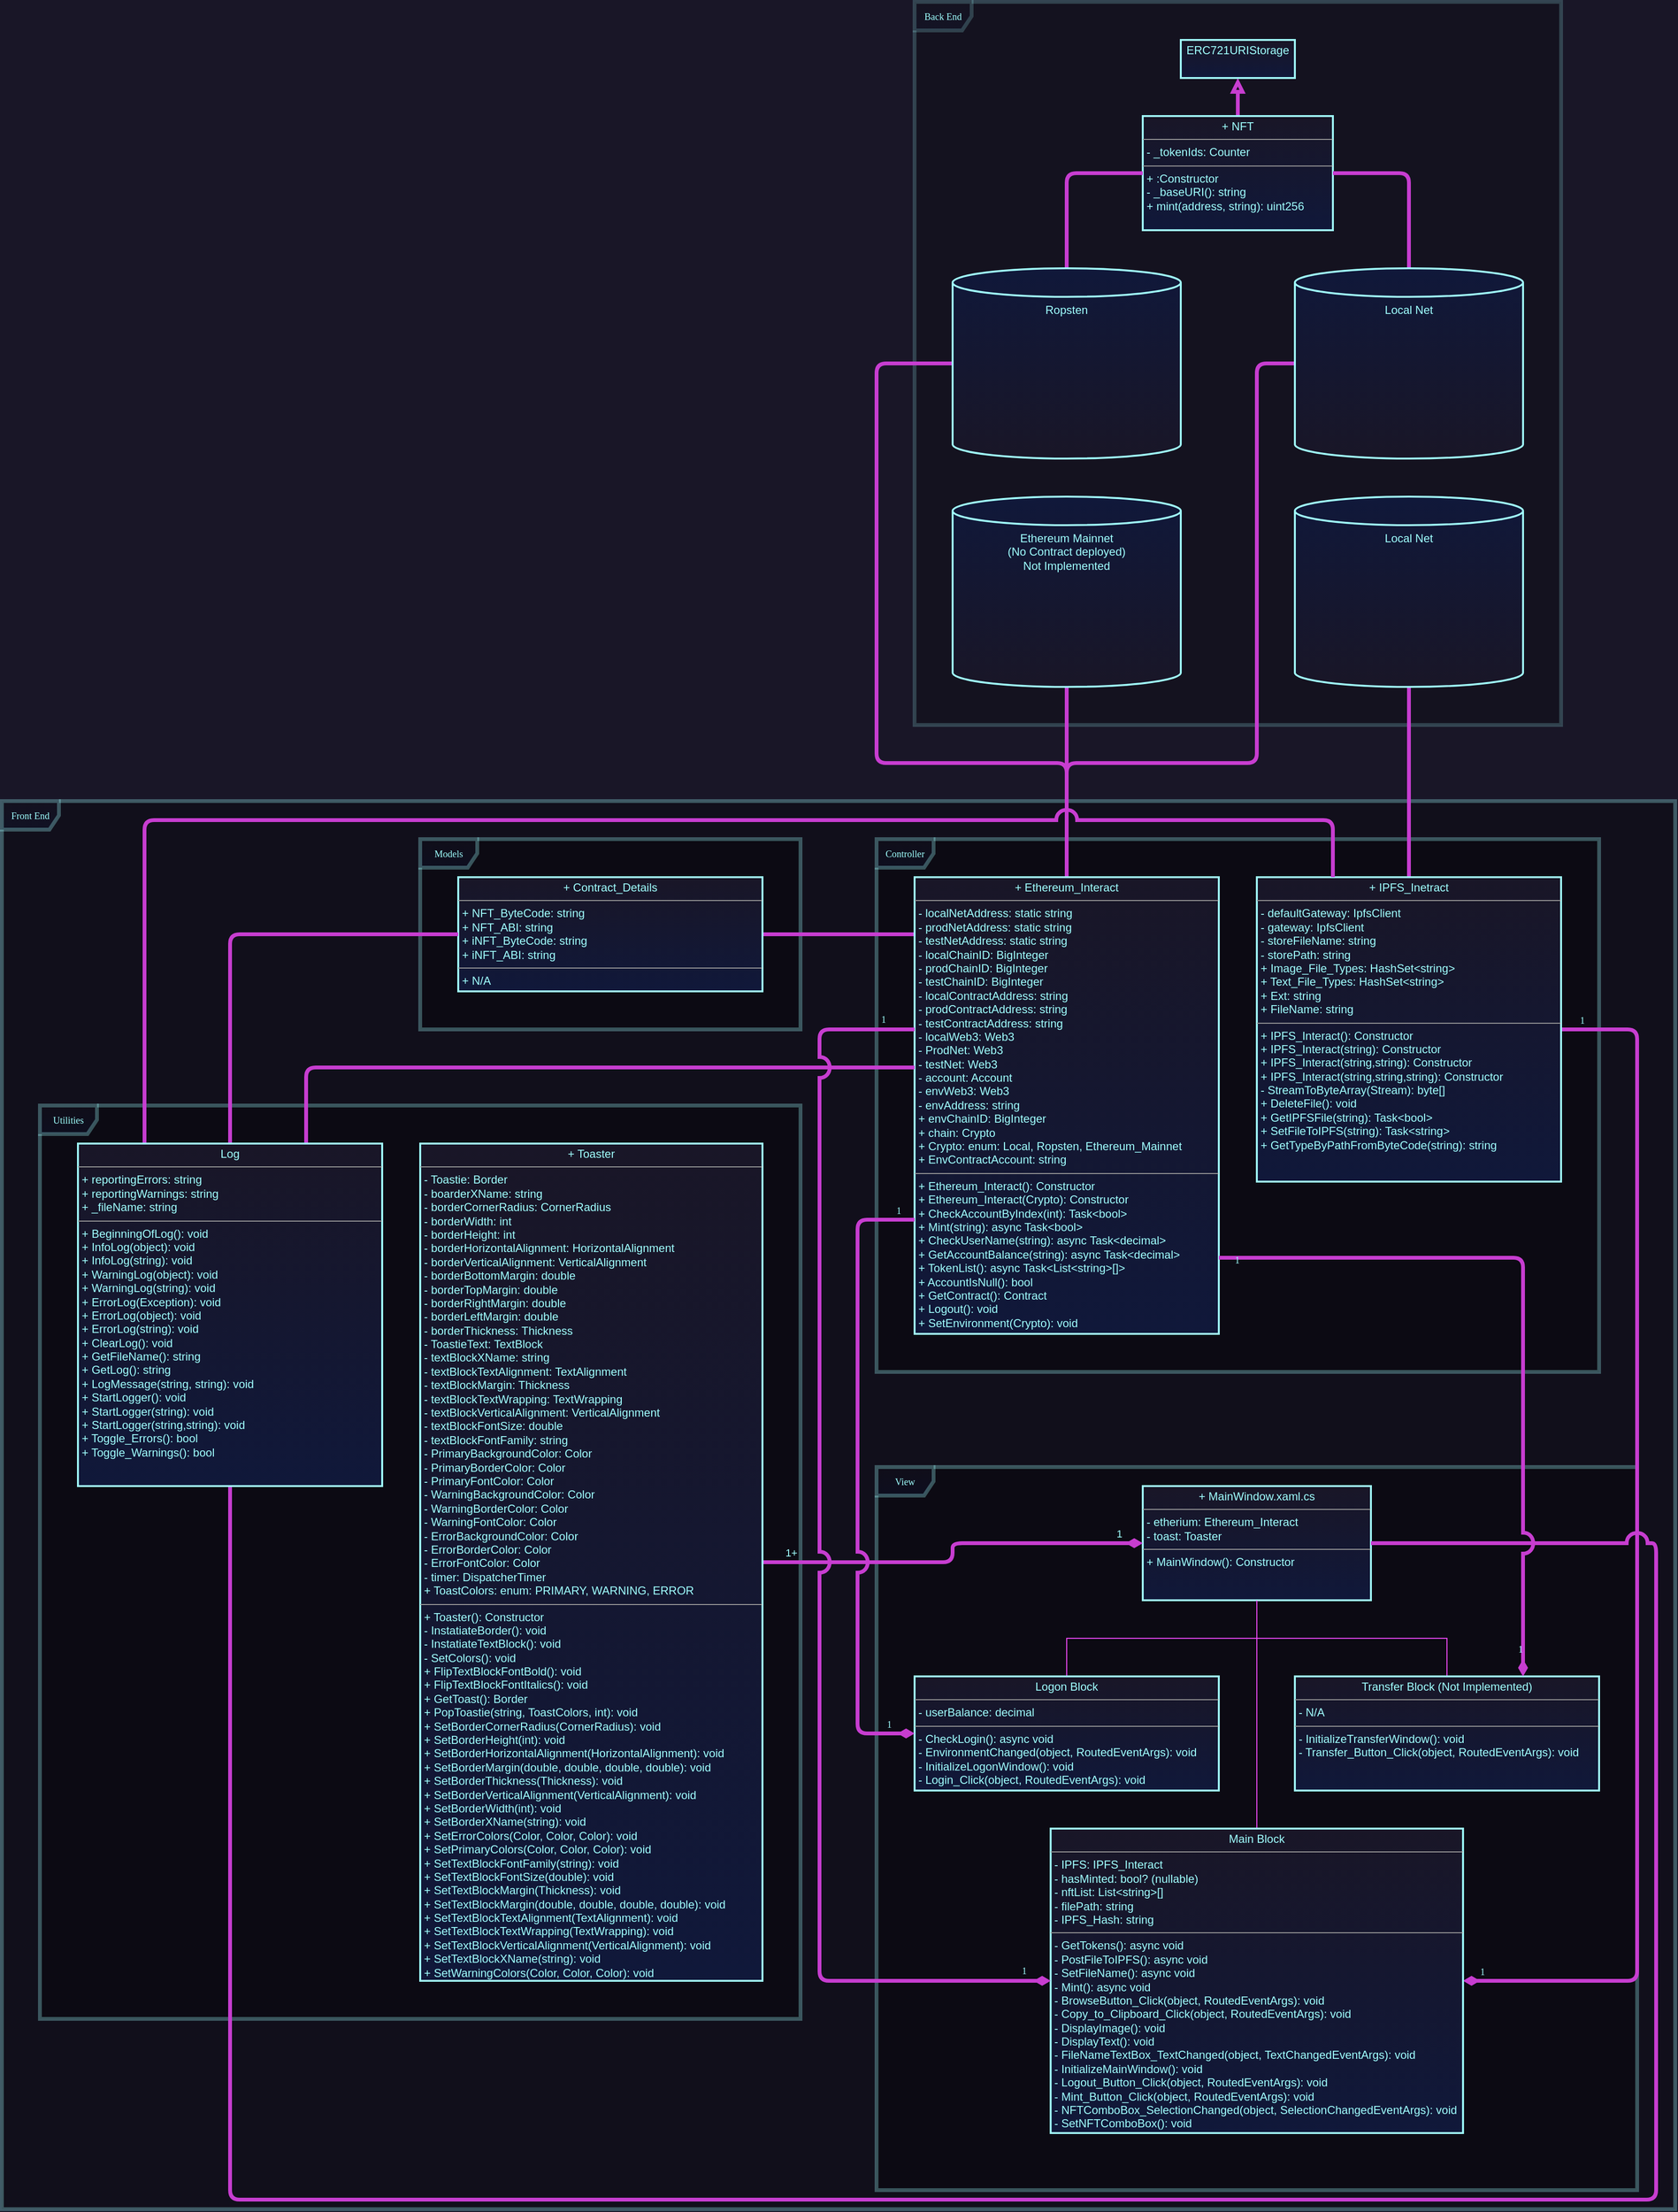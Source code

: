 <mxfile version="15.7.3" type="device"><diagram name="Page-1" id="c4acf3e9-155e-7222-9cf6-157b1a14988f"><mxGraphModel dx="2668" dy="525" grid="1" gridSize="10" guides="1" tooltips="1" connect="1" arrows="1" fold="1" page="1" pageScale="1" pageWidth="1900" pageHeight="2400" background="#191627" math="0" shadow="0"><root><mxCell id="0"/><mxCell id="1" parent="0"/><mxCell id="5egPDgOSKaD1xtSZpJoG-1" value="Front End&lt;span style=&quot;color: rgba(0 , 0 , 0 , 0) ; font-family: monospace ; font-size: 0px&quot;&gt;%3CmxGraphModel%3E%3Croot%3E%3CmxCell%20id%3D%220%22%2F%3E%3CmxCell%20id%3D%221%22%20parent%3D%220%22%2F%3E%3CmxCell%20id%3D%222%22%20value%3D%22UI%22%20style%3D%22shape%3DumlFrame%3BwhiteSpace%3Dwrap%3Bhtml%3D1%3Brounded%3D0%3Bshadow%3D0%3Bcomic%3D0%3BlabelBackgroundColor%3Dnone%3BstrokeWidth%3D1%3BfontFamily%3DVerdana%3BfontSize%3D10%3Balign%3Dcenter%3BgradientDirection%3Dnorth%3BfillColor%3D%2310183a%3BgradientColor%3D%23191627%3BfontColor%3D%23A0FFFF%3BstrokeColor%3D%23A0FFFF%3B%22%20vertex%3D%221%22%20parent%3D%221%22%3E%3CmxGeometry%20width%3D%22800%22%20height%3D%22760%22%20as%3D%22geometry%22%2F%3E%3C%2FmxCell%3E%3C%2Froot%3E%3C%2FmxGraphModel%3E&lt;/span&gt;" style="shape=umlFrame;whiteSpace=wrap;html=1;rounded=0;shadow=0;comic=0;labelBackgroundColor=none;strokeWidth=4;fontFamily=Verdana;fontSize=10;align=center;gradientDirection=north;fillColor=#10183a;gradientColor=#191627;fontColor=#A0FFFF;strokeColor=#A0FFFF;swimlaneFillColor=#000000;opacity=30;" vertex="1" parent="1"><mxGeometry x="-1840" y="880" width="1760" height="1480" as="geometry"/></mxCell><mxCell id="5egPDgOSKaD1xtSZpJoG-5" value="Models" style="shape=umlFrame;whiteSpace=wrap;html=1;rounded=0;shadow=0;comic=0;labelBackgroundColor=none;strokeWidth=4;fontFamily=Verdana;fontSize=10;align=center;gradientDirection=north;fillColor=#10183a;gradientColor=#191627;fontColor=#A0FFFF;strokeColor=#A0FFFF;swimlaneFillColor=#000000;opacity=30;" vertex="1" parent="1"><mxGeometry x="-1400" y="920" width="400" height="200" as="geometry"/></mxCell><mxCell id="5egPDgOSKaD1xtSZpJoG-8" value="Back End" style="shape=umlFrame;whiteSpace=wrap;html=1;rounded=0;shadow=0;comic=0;labelBackgroundColor=none;strokeWidth=4;fontFamily=Verdana;fontSize=10;align=center;gradientDirection=north;fillColor=#10183a;gradientColor=#191627;fontColor=#A0FFFF;strokeColor=#A0FFFF;swimlaneFillColor=#000000;opacity=20;" vertex="1" parent="1"><mxGeometry x="-879.99" y="40" width="680" height="760" as="geometry"/></mxCell><mxCell id="5egPDgOSKaD1xtSZpJoG-2" value="Utilities" style="shape=umlFrame;whiteSpace=wrap;html=1;rounded=0;shadow=0;comic=0;labelBackgroundColor=none;strokeWidth=4;fontFamily=Verdana;fontSize=10;align=center;gradientDirection=north;fillColor=#10183a;gradientColor=#191627;fontColor=#A0FFFF;strokeColor=#A0FFFF;swimlaneFillColor=#000000;opacity=30;" vertex="1" parent="1"><mxGeometry x="-1800" y="1200" width="800" height="960" as="geometry"/></mxCell><mxCell id="5egPDgOSKaD1xtSZpJoG-3" value="Controller" style="shape=umlFrame;whiteSpace=wrap;html=1;rounded=0;shadow=0;comic=0;labelBackgroundColor=none;strokeWidth=4;fontFamily=Verdana;fontSize=10;align=center;gradientDirection=north;fillColor=#10183a;gradientColor=#191627;fontColor=#A0FFFF;strokeColor=#A0FFFF;opacity=30;swimlaneFillColor=#000000;" vertex="1" parent="1"><mxGeometry x="-919.99" y="920" width="759.99" height="560" as="geometry"/></mxCell><mxCell id="17acba5748e5396b-1" value="View" style="shape=umlFrame;whiteSpace=wrap;html=1;rounded=0;shadow=0;comic=0;labelBackgroundColor=none;strokeWidth=4;fontFamily=Verdana;fontSize=10;align=center;gradientDirection=north;fillColor=#10183a;gradientColor=#191627;fontColor=#A0FFFF;strokeColor=#A0FFFF;swimlaneFillColor=#000000;opacity=30;" parent="1" vertex="1"><mxGeometry x="-920" y="1580" width="800" height="760" as="geometry"/></mxCell><mxCell id="vpSH4mZ2LDiEvva17PQO-2" value="" style="edgeStyle=orthogonalEdgeStyle;rounded=0;orthogonalLoop=1;jettySize=auto;html=1;fontColor=#A0FFFF;strokeColor=#f44bff;endArrow=none;endFill=0;" parent="1" source="5d2195bd80daf111-18" target="vpSH4mZ2LDiEvva17PQO-1" edge="1"><mxGeometry relative="1" as="geometry"/></mxCell><mxCell id="5d2195bd80daf111-18" value="&lt;p style=&quot;margin: 0px ; margin-top: 4px ; text-align: center&quot;&gt;+ MainWindow.xaml.cs&lt;br&gt;&lt;/p&gt;&lt;hr size=&quot;1&quot;&gt;&lt;p style=&quot;margin: 0px ; margin-left: 4px&quot;&gt;- etherium: Ethereum_Interact&lt;br&gt;&lt;/p&gt;&lt;p style=&quot;margin: 0px ; margin-left: 4px&quot;&gt;- toast: Toaster&lt;br&gt;&lt;/p&gt;&lt;hr size=&quot;1&quot;&gt;&lt;p style=&quot;margin: 0px ; margin-left: 4px&quot;&gt;+ MainWindow(): Constructor&lt;/p&gt;" style="verticalAlign=top;align=left;overflow=fill;fontSize=12;fontFamily=Helvetica;html=1;rounded=0;shadow=0;comic=0;labelBackgroundColor=none;strokeWidth=2;gradientDirection=north;fillColor=#10183a;gradientColor=#191627;fontColor=#A0FFFF;strokeColor=#A0FFFF;" parent="1" vertex="1"><mxGeometry x="-640" y="1600" width="240" height="120" as="geometry"/></mxCell><mxCell id="vpSH4mZ2LDiEvva17PQO-1" value="&lt;p style=&quot;margin: 0px ; margin-top: 4px ; text-align: center&quot;&gt;Logon Block&lt;/p&gt;&lt;hr size=&quot;1&quot;&gt;&lt;p style=&quot;margin: 0px ; margin-left: 4px&quot;&gt;- userBalance: decimal&lt;/p&gt;&lt;hr size=&quot;1&quot;&gt;&lt;p style=&quot;margin: 0px ; margin-left: 4px&quot;&gt;&lt;span&gt;- CheckLogin(): async void&lt;/span&gt;&lt;br&gt;&lt;/p&gt;&lt;p style=&quot;margin: 0px ; margin-left: 4px&quot;&gt;- EnvironmentChanged(object, RoutedEventArgs): void&lt;/p&gt;&lt;p style=&quot;margin: 0px 0px 0px 4px&quot;&gt;- InitializeLogonWindow(): void&lt;/p&gt;&lt;p style=&quot;margin: 0px 0px 0px 4px&quot;&gt;- Login_Click(object, RoutedEventArgs): void&lt;/p&gt;" style="verticalAlign=top;align=left;overflow=fill;fontSize=12;fontFamily=Helvetica;html=1;rounded=0;shadow=0;comic=0;labelBackgroundColor=none;strokeWidth=2;gradientDirection=north;fillColor=#10183a;gradientColor=#191627;fontColor=#A0FFFF;strokeColor=#A0FFFF;" parent="1" vertex="1"><mxGeometry x="-880" y="1800" width="320" height="120" as="geometry"/></mxCell><mxCell id="vpSH4mZ2LDiEvva17PQO-6" style="edgeStyle=orthogonalEdgeStyle;rounded=0;orthogonalLoop=1;jettySize=auto;html=1;fontColor=#A0FFFF;strokeColor=#f44bff;endArrow=none;endFill=0;" parent="1" source="5d2195bd80daf111-18" target="vpSH4mZ2LDiEvva17PQO-4" edge="1"><mxGeometry relative="1" as="geometry"/></mxCell><mxCell id="5egPDgOSKaD1xtSZpJoG-22" style="edgeStyle=orthogonalEdgeStyle;comic=0;sketch=0;jumpStyle=arc;jumpSize=16;orthogonalLoop=1;jettySize=auto;html=1;shadow=0;labelBackgroundColor=none;fontColor=#A0FFFF;endArrow=diamondThin;endFill=1;strokeColor=#C73DD0;strokeWidth=4;" edge="1" parent="1" source="vpSH4mZ2LDiEvva17PQO-11" target="vpSH4mZ2LDiEvva17PQO-4"><mxGeometry relative="1" as="geometry"><mxPoint x="-50" y="1120" as="sourcePoint"/><Array as="points"><mxPoint x="-120" y="1120"/><mxPoint x="-120" y="2120"/></Array></mxGeometry></mxCell><mxCell id="5egPDgOSKaD1xtSZpJoG-23" value="1" style="edgeLabel;html=1;align=center;verticalAlign=middle;resizable=0;points=[];fontSize=10;fontFamily=Verdana;fontColor=#A0FFFF;labelBackgroundColor=none;" vertex="1" connectable="0" parent="5egPDgOSKaD1xtSZpJoG-22"><mxGeometry x="-0.966" relative="1" as="geometry"><mxPoint y="-10" as="offset"/></mxGeometry></mxCell><mxCell id="5egPDgOSKaD1xtSZpJoG-24" value="1" style="edgeLabel;html=1;align=center;verticalAlign=middle;resizable=0;points=[];fontSize=10;fontFamily=Verdana;fontColor=#A0FFFF;labelBackgroundColor=none;" vertex="1" connectable="0" parent="5egPDgOSKaD1xtSZpJoG-22"><mxGeometry x="0.981" y="-1" relative="1" as="geometry"><mxPoint x="8" y="-9" as="offset"/></mxGeometry></mxCell><mxCell id="vpSH4mZ2LDiEvva17PQO-4" value="&lt;p style=&quot;margin: 0px ; margin-top: 4px ; text-align: center&quot;&gt;Main Block&lt;/p&gt;&lt;hr size=&quot;1&quot;&gt;&lt;p style=&quot;margin: 0px ; margin-left: 4px&quot;&gt;- IPFS: IPFS_Interact&lt;/p&gt;&lt;p style=&quot;margin: 0px ; margin-left: 4px&quot;&gt;- hasMinted: bool? (nullable)&lt;/p&gt;&lt;p style=&quot;margin: 0px ; margin-left: 4px&quot;&gt;- nftList: List&amp;lt;string&amp;gt;[]&lt;/p&gt;&lt;p style=&quot;margin: 0px ; margin-left: 4px&quot;&gt;- filePath: string&lt;br&gt;&lt;/p&gt;&lt;p style=&quot;margin: 0px ; margin-left: 4px&quot;&gt;- IPFS_Hash: string&lt;/p&gt;&lt;hr size=&quot;1&quot;&gt;&lt;p style=&quot;margin: 0px ; margin-left: 4px&quot;&gt;- GetTokens(): async void&lt;span&gt;&lt;br&gt;&lt;/span&gt;&lt;/p&gt;&lt;p style=&quot;margin: 0px ; margin-left: 4px&quot;&gt;- PostFileToIPFS(): async void&lt;/p&gt;&lt;p style=&quot;margin: 0px ; margin-left: 4px&quot;&gt;- SetFileName(): async void&lt;br&gt;&lt;/p&gt;&lt;p style=&quot;margin: 0px ; margin-left: 4px&quot;&gt;- Mint(): async void&lt;/p&gt;&lt;p style=&quot;margin: 0px ; margin-left: 4px&quot;&gt;&lt;span&gt;- BrowseButton_Click(object, RoutedEventArgs): void&lt;/span&gt;&lt;br&gt;&lt;/p&gt;&lt;p style=&quot;margin: 0px ; margin-left: 4px&quot;&gt;&lt;span&gt;- Copy_to_Clipboard_Click(object, RoutedEventArgs): void&lt;/span&gt;&lt;/p&gt;&lt;p style=&quot;margin: 0px 0px 0px 4px&quot;&gt;- DisplayImage(): void&lt;/p&gt;&lt;p style=&quot;margin: 0px 0px 0px 4px&quot;&gt;- DisplayText(): void&lt;/p&gt;&lt;p style=&quot;margin: 0px 0px 0px 4px&quot;&gt;- FileNameTextBox_TextChanged(object, TextChangedEventArgs): void&lt;/p&gt;&lt;p style=&quot;margin: 0px ; margin-left: 4px&quot;&gt;- InitializeMainWindow(): void&lt;/p&gt;&lt;p style=&quot;margin: 0px ; margin-left: 4px&quot;&gt;- Logout_Button_Click(object, RoutedEventArgs): void&lt;/p&gt;&lt;p style=&quot;margin: 0px ; margin-left: 4px&quot;&gt;- Mint_Button_Click(object, RoutedEventArgs): void&lt;/p&gt;&lt;p style=&quot;margin: 0px ; margin-left: 4px&quot;&gt;&lt;span&gt;- NFTComboBox_SelectionChanged(object,&amp;nbsp;SelectionChangedEventArgs): void&lt;/span&gt;&lt;br&gt;&lt;/p&gt;&lt;p style=&quot;margin: 0px ; margin-left: 4px&quot;&gt;- SetNFTComboBox(): void&lt;/p&gt;" style="verticalAlign=top;align=left;overflow=fill;fontSize=12;fontFamily=Helvetica;html=1;rounded=0;shadow=0;comic=0;labelBackgroundColor=none;strokeWidth=2;gradientDirection=north;fillColor=#10183a;gradientColor=#191627;fontColor=#A0FFFF;strokeColor=#A0FFFF;" parent="1" vertex="1"><mxGeometry x="-736.87" y="1960" width="433.75" height="320" as="geometry"/></mxCell><mxCell id="vpSH4mZ2LDiEvva17PQO-8" style="edgeStyle=orthogonalEdgeStyle;rounded=0;orthogonalLoop=1;jettySize=auto;html=1;fontColor=#A0FFFF;strokeColor=#f44bff;endArrow=none;endFill=0;" parent="1" source="5d2195bd80daf111-18" target="vpSH4mZ2LDiEvva17PQO-7" edge="1"><mxGeometry relative="1" as="geometry"/></mxCell><mxCell id="vpSH4mZ2LDiEvva17PQO-7" value="&lt;p style=&quot;margin: 0px ; margin-top: 4px ; text-align: center&quot;&gt;Transfer Block (Not Implemented)&lt;/p&gt;&lt;hr size=&quot;1&quot;&gt;&lt;p style=&quot;margin: 0px ; margin-left: 4px&quot;&gt;- N/A&lt;/p&gt;&lt;hr size=&quot;1&quot;&gt;&lt;p style=&quot;margin: 0px ; margin-left: 4px&quot;&gt;- InitializeTransferWindow(): void&lt;/p&gt;&lt;p style=&quot;margin: 0px ; margin-left: 4px&quot;&gt;- Transfer_Button_Click(object, RoutedEventArgs): void&lt;br&gt;&lt;/p&gt;" style="verticalAlign=top;align=left;overflow=fill;fontSize=12;fontFamily=Helvetica;html=1;rounded=0;shadow=0;comic=0;labelBackgroundColor=none;strokeWidth=2;gradientDirection=north;fillColor=#10183a;gradientColor=#191627;fontColor=#A0FFFF;strokeColor=#A0FFFF;" parent="1" vertex="1"><mxGeometry x="-480" y="1800" width="320" height="120" as="geometry"/></mxCell><mxCell id="5egPDgOSKaD1xtSZpJoG-27" style="edgeStyle=orthogonalEdgeStyle;comic=0;sketch=0;jumpStyle=arc;jumpSize=16;orthogonalLoop=1;jettySize=auto;html=1;shadow=0;labelBackgroundColor=none;fontColor=#A0FFFF;endArrow=none;endFill=0;strokeColor=#C73DD0;strokeWidth=4;" edge="1" parent="1" source="vpSH4mZ2LDiEvva17PQO-9" target="vpSH4mZ2LDiEvva17PQO-10"><mxGeometry relative="1" as="geometry"><Array as="points"><mxPoint x="-910" y="1020"/><mxPoint x="-910" y="1020"/></Array></mxGeometry></mxCell><mxCell id="vpSH4mZ2LDiEvva17PQO-9" value="&lt;p style=&quot;margin: 0px ; margin-top: 4px ; text-align: center&quot;&gt;+ Contract_Details&lt;/p&gt;&lt;hr size=&quot;1&quot;&gt;&lt;p style=&quot;margin: 0px ; margin-left: 4px&quot;&gt;+ NFT_ByteCode: string&lt;/p&gt;&lt;p style=&quot;margin: 0px ; margin-left: 4px&quot;&gt;+ NFT_ABI: string&lt;/p&gt;&lt;p style=&quot;margin: 0px ; margin-left: 4px&quot;&gt;+ iNFT_ByteCode: string&lt;/p&gt;&lt;p style=&quot;margin: 0px ; margin-left: 4px&quot;&gt;+ iNFT_ABI: string&lt;/p&gt;&lt;hr size=&quot;1&quot;&gt;&lt;p style=&quot;margin: 0px ; margin-left: 4px&quot;&gt;+ N/A&lt;/p&gt;" style="verticalAlign=top;align=left;overflow=fill;fontSize=12;fontFamily=Helvetica;html=1;rounded=0;shadow=0;comic=0;labelBackgroundColor=none;strokeWidth=2;gradientDirection=north;fillColor=#10183a;gradientColor=#191627;fontColor=#A0FFFF;strokeColor=#A0FFFF;" parent="1" vertex="1"><mxGeometry x="-1360" y="960" width="320" height="120" as="geometry"/></mxCell><mxCell id="5egPDgOSKaD1xtSZpJoG-28" style="edgeStyle=orthogonalEdgeStyle;comic=0;sketch=0;jumpStyle=arc;jumpSize=16;orthogonalLoop=1;jettySize=auto;html=1;shadow=0;labelBackgroundColor=none;fontColor=#A0FFFF;endArrow=none;endFill=0;strokeColor=#C73DD0;strokeWidth=4;" edge="1" parent="1" source="vpSH4mZ2LDiEvva17PQO-10" target="5egPDgOSKaD1xtSZpJoG-6"><mxGeometry relative="1" as="geometry"/></mxCell><mxCell id="5egPDgOSKaD1xtSZpJoG-29" style="edgeStyle=orthogonalEdgeStyle;comic=0;sketch=0;jumpStyle=arc;jumpSize=16;orthogonalLoop=1;jettySize=auto;html=1;shadow=0;labelBackgroundColor=none;fontColor=#A0FFFF;endArrow=none;endFill=0;strokeColor=#C73DD0;strokeWidth=4;" edge="1" parent="1" source="vpSH4mZ2LDiEvva17PQO-10" target="5egPDgOSKaD1xtSZpJoG-37"><mxGeometry relative="1" as="geometry"><mxPoint x="-839.99" y="420" as="targetPoint"/><Array as="points"><mxPoint x="-720" y="840"/><mxPoint x="-920" y="840"/><mxPoint x="-920" y="420"/></Array></mxGeometry></mxCell><mxCell id="5egPDgOSKaD1xtSZpJoG-30" style="edgeStyle=orthogonalEdgeStyle;comic=0;sketch=0;jumpStyle=arc;jumpSize=16;orthogonalLoop=1;jettySize=auto;html=1;shadow=0;labelBackgroundColor=none;fontColor=#A0FFFF;endArrow=none;endFill=0;strokeColor=#C73DD0;strokeWidth=4;" edge="1" parent="1" source="vpSH4mZ2LDiEvva17PQO-10" target="5egPDgOSKaD1xtSZpJoG-38"><mxGeometry relative="1" as="geometry"><mxPoint x="-479.99" y="420" as="targetPoint"/><Array as="points"><mxPoint x="-720" y="840"/><mxPoint x="-520" y="840"/><mxPoint x="-520" y="420"/></Array></mxGeometry></mxCell><mxCell id="vpSH4mZ2LDiEvva17PQO-10" value="&lt;p style=&quot;margin: 0px ; margin-top: 4px ; text-align: center&quot;&gt;+ Ethereum_Interact&lt;/p&gt;&lt;hr size=&quot;1&quot;&gt;&lt;p style=&quot;margin: 0px ; margin-left: 4px&quot;&gt;- localNetAddress: static string&lt;/p&gt;&lt;p style=&quot;margin: 0px ; margin-left: 4px&quot;&gt;- prodNetAddress: static string&lt;/p&gt;&lt;p style=&quot;margin: 0px ; margin-left: 4px&quot;&gt;- testNetAddress: static string&lt;/p&gt;&lt;p style=&quot;margin: 0px ; margin-left: 4px&quot;&gt;- localChainID: BigInteger&lt;/p&gt;&lt;p style=&quot;margin: 0px ; margin-left: 4px&quot;&gt;- prodChainID: BigInteger&lt;/p&gt;&lt;p style=&quot;margin: 0px ; margin-left: 4px&quot;&gt;- testChainID: BigInteger&lt;/p&gt;&lt;p style=&quot;margin: 0px ; margin-left: 4px&quot;&gt;- localContractAddress: string&lt;/p&gt;&lt;p style=&quot;margin: 0px ; margin-left: 4px&quot;&gt;- prodContractAddress: string&lt;/p&gt;&lt;p style=&quot;margin: 0px ; margin-left: 4px&quot;&gt;- testContractAddress: string&lt;/p&gt;&lt;p style=&quot;margin: 0px ; margin-left: 4px&quot;&gt;- localWeb3: Web3&lt;/p&gt;&lt;p style=&quot;margin: 0px ; margin-left: 4px&quot;&gt;- ProdNet: Web3&lt;/p&gt;&lt;p style=&quot;margin: 0px ; margin-left: 4px&quot;&gt;- testNet: Web3&lt;/p&gt;&lt;p style=&quot;margin: 0px ; margin-left: 4px&quot;&gt;- account: Account&lt;/p&gt;&lt;p style=&quot;margin: 0px ; margin-left: 4px&quot;&gt;- envWeb3: Web3&lt;/p&gt;&lt;p style=&quot;margin: 0px ; margin-left: 4px&quot;&gt;- envAddress: string&lt;/p&gt;&lt;p style=&quot;margin: 0px ; margin-left: 4px&quot;&gt;+ envChainID: BigInteger&lt;/p&gt;&lt;p style=&quot;margin: 0px ; margin-left: 4px&quot;&gt;+ chain: Crypto&lt;/p&gt;&lt;p style=&quot;margin: 0px ; margin-left: 4px&quot;&gt;+ Crypto: enum: Local, Ropsten, Ethereum_Mainnet&lt;/p&gt;&lt;p style=&quot;margin: 0px ; margin-left: 4px&quot;&gt;+ EnvContractAccount: string&lt;/p&gt;&lt;hr size=&quot;1&quot;&gt;&lt;p style=&quot;margin: 0px ; margin-left: 4px&quot;&gt;+ Ethereum_Interact(): Constructor&lt;/p&gt;&lt;p style=&quot;margin: 0px ; margin-left: 4px&quot;&gt;+ Ethereum_Interact(Crypto): Constructor&lt;/p&gt;&lt;p style=&quot;margin: 0px ; margin-left: 4px&quot;&gt;+ CheckAccountByIndex(int): Task&amp;lt;bool&amp;gt;&lt;/p&gt;&lt;p style=&quot;margin: 0px ; margin-left: 4px&quot;&gt;+ Mint(string): async Task&amp;lt;bool&amp;gt;&lt;/p&gt;&lt;p style=&quot;margin: 0px ; margin-left: 4px&quot;&gt;+ CheckUserName(string): async&amp;nbsp;Task&amp;lt;decimal&amp;gt;&lt;/p&gt;&lt;p style=&quot;margin: 0px ; margin-left: 4px&quot;&gt;+ GetAccountBalance(string): async&amp;nbsp;Task&amp;lt;decimal&amp;gt;&lt;/p&gt;&lt;p style=&quot;margin: 0px ; margin-left: 4px&quot;&gt;+ TokenList(): async&amp;nbsp;Task&amp;lt;List&amp;lt;string&amp;gt;[]&amp;gt;&lt;/p&gt;&lt;p style=&quot;margin: 0px ; margin-left: 4px&quot;&gt;+ AccountIsNull(): bool&lt;/p&gt;&lt;p style=&quot;margin: 0px ; margin-left: 4px&quot;&gt;+ GetContract(): Contract&lt;/p&gt;&lt;p style=&quot;margin: 0px ; margin-left: 4px&quot;&gt;+ Logout(): void&lt;/p&gt;&lt;p style=&quot;margin: 0px ; margin-left: 4px&quot;&gt;+ SetEnvironment(Crypto): void&lt;/p&gt;" style="verticalAlign=top;align=left;overflow=fill;fontSize=12;fontFamily=Helvetica;html=1;rounded=0;shadow=0;comic=0;labelBackgroundColor=none;strokeWidth=2;gradientDirection=north;fillColor=#10183a;gradientColor=#191627;fontColor=#A0FFFF;strokeColor=#A0FFFF;" parent="1" vertex="1"><mxGeometry x="-880" y="960" width="320" height="480" as="geometry"/></mxCell><mxCell id="5egPDgOSKaD1xtSZpJoG-42" style="edgeStyle=orthogonalEdgeStyle;comic=0;sketch=0;jumpStyle=arc;jumpSize=16;orthogonalLoop=1;jettySize=auto;html=1;shadow=0;labelBackgroundColor=none;fontColor=none;endArrow=none;endFill=0;strokeColor=#C73DD0;strokeWidth=4;" edge="1" parent="1" source="vpSH4mZ2LDiEvva17PQO-11" target="5egPDgOSKaD1xtSZpJoG-41"><mxGeometry relative="1" as="geometry"/></mxCell><mxCell id="vpSH4mZ2LDiEvva17PQO-11" value="&lt;p style=&quot;margin: 0px ; margin-top: 4px ; text-align: center&quot;&gt;+ IPFS_Inetract&lt;/p&gt;&lt;hr size=&quot;1&quot;&gt;&lt;p style=&quot;margin: 0px ; margin-left: 4px&quot;&gt;- defaultGateway: IpfsClient&lt;/p&gt;&lt;p style=&quot;margin: 0px ; margin-left: 4px&quot;&gt;- gateway: IpfsClient&lt;/p&gt;&lt;p style=&quot;margin: 0px ; margin-left: 4px&quot;&gt;- storeFileName: string&lt;/p&gt;&lt;p style=&quot;margin: 0px ; margin-left: 4px&quot;&gt;- storePath: string&lt;/p&gt;&lt;p style=&quot;margin: 0px ; margin-left: 4px&quot;&gt;+ Image_File_Types: HashSet&amp;lt;string&amp;gt;&lt;/p&gt;&lt;p style=&quot;margin: 0px ; margin-left: 4px&quot;&gt;+ Text_File_Types: HashSet&amp;lt;string&amp;gt;&lt;/p&gt;&lt;p style=&quot;margin: 0px ; margin-left: 4px&quot;&gt;+ Ext: string&lt;/p&gt;&lt;p style=&quot;margin: 0px ; margin-left: 4px&quot;&gt;+ FileName: string&lt;/p&gt;&lt;hr size=&quot;1&quot;&gt;&lt;p style=&quot;margin: 0px ; margin-left: 4px&quot;&gt;+ IPFS_Interact():&amp;nbsp;Constructor&lt;/p&gt;&lt;p style=&quot;margin: 0px ; margin-left: 4px&quot;&gt;+ IPFS_Interact(string): Constructor&lt;/p&gt;&lt;p style=&quot;margin: 0px ; margin-left: 4px&quot;&gt;+ IPFS_Interact(string,string): Constructor&lt;/p&gt;&lt;p style=&quot;margin: 0px ; margin-left: 4px&quot;&gt;+ IPFS_Interact(string,string,string): Constructor&lt;/p&gt;&lt;p style=&quot;margin: 0px ; margin-left: 4px&quot;&gt;- StreamToByteArray(Stream): byte[]&lt;/p&gt;&lt;p style=&quot;margin: 0px ; margin-left: 4px&quot;&gt;+ DeleteFile(): void&lt;/p&gt;&lt;p style=&quot;margin: 0px ; margin-left: 4px&quot;&gt;+ GetIPFSFile(string): Task&amp;lt;bool&amp;gt;&lt;/p&gt;&lt;p style=&quot;margin: 0px ; margin-left: 4px&quot;&gt;+ SetFileToIPFS(string): Task&amp;lt;string&amp;gt;&lt;/p&gt;&lt;p style=&quot;margin: 0px ; margin-left: 4px&quot;&gt;+ GetTypeByPathFromByteCode(string): string&lt;/p&gt;" style="verticalAlign=top;align=left;overflow=fill;fontSize=12;fontFamily=Helvetica;html=1;rounded=0;shadow=0;comic=0;labelBackgroundColor=none;strokeWidth=2;gradientDirection=north;fillColor=#10183a;gradientColor=#191627;fontColor=#A0FFFF;strokeColor=#A0FFFF;" parent="1" vertex="1"><mxGeometry x="-520" y="960" width="320" height="320" as="geometry"/></mxCell><mxCell id="5egPDgOSKaD1xtSZpJoG-9" style="edgeStyle=orthogonalEdgeStyle;rounded=1;orthogonalLoop=1;jettySize=auto;html=1;fontColor=#A0FFFF;endArrow=diamondThin;endFill=1;strokeWidth=4;strokeColor=#C73DD0;comic=0;noJump=0;flowAnimation=0;ignoreEdge=0;backgroundOutline=0;metaEdit=0;jumpStyle=none;sketch=0;shadow=0;" edge="1" parent="1" source="vpSH4mZ2LDiEvva17PQO-12" target="5d2195bd80daf111-18"><mxGeometry relative="1" as="geometry"/></mxCell><mxCell id="5egPDgOSKaD1xtSZpJoG-10" value="1+" style="edgeLabel;html=1;align=center;verticalAlign=middle;resizable=0;points=[];fontColor=#A0FFFF;labelBackgroundColor=none;" vertex="1" connectable="0" parent="5egPDgOSKaD1xtSZpJoG-9"><mxGeometry x="-0.812" y="5" relative="1" as="geometry"><mxPoint x="-10" y="-5" as="offset"/></mxGeometry></mxCell><mxCell id="5egPDgOSKaD1xtSZpJoG-11" value="1" style="edgeLabel;html=1;align=center;verticalAlign=middle;resizable=0;points=[];fontColor=#A0FFFF;labelBackgroundColor=none;" vertex="1" connectable="0" parent="5egPDgOSKaD1xtSZpJoG-9"><mxGeometry x="0.879" y="-1" relative="1" as="geometry"><mxPoint y="-11" as="offset"/></mxGeometry></mxCell><mxCell id="vpSH4mZ2LDiEvva17PQO-12" value="&lt;p style=&quot;margin: 0px ; margin-top: 4px ; text-align: center&quot;&gt;+ Toaster&lt;/p&gt;&lt;hr size=&quot;1&quot;&gt;&lt;p style=&quot;margin: 0px ; margin-left: 4px&quot;&gt;- Toastie: Border&lt;/p&gt;&lt;p style=&quot;margin: 0px ; margin-left: 4px&quot;&gt;- boarderXName: string&lt;/p&gt;&lt;p style=&quot;margin: 0px ; margin-left: 4px&quot;&gt;- borderCornerRadius: CornerRadius&lt;/p&gt;&lt;p style=&quot;margin: 0px ; margin-left: 4px&quot;&gt;- borderWidth: int&lt;/p&gt;&lt;p style=&quot;margin: 0px ; margin-left: 4px&quot;&gt;- borderHeight: int&lt;/p&gt;&lt;p style=&quot;margin: 0px ; margin-left: 4px&quot;&gt;- borderHorizontalAlignment: HorizontalAlignment&lt;/p&gt;&lt;p style=&quot;margin: 0px ; margin-left: 4px&quot;&gt;- borderVerticalAlignment: VerticalAlignment&lt;/p&gt;&lt;p style=&quot;margin: 0px ; margin-left: 4px&quot;&gt;- borderBottomMargin: double&lt;/p&gt;&lt;p style=&quot;margin: 0px ; margin-left: 4px&quot;&gt;- borderTopMargin: double&lt;/p&gt;&lt;p style=&quot;margin: 0px ; margin-left: 4px&quot;&gt;- borderRightMargin: double&lt;/p&gt;&lt;p style=&quot;margin: 0px ; margin-left: 4px&quot;&gt;- borderLeftMargin: double&lt;/p&gt;&lt;p style=&quot;margin: 0px ; margin-left: 4px&quot;&gt;- borderThickness: Thickness&lt;/p&gt;&lt;p style=&quot;margin: 0px ; margin-left: 4px&quot;&gt;- ToastieText: TextBlock&lt;/p&gt;&lt;p style=&quot;margin: 0px ; margin-left: 4px&quot;&gt;- textBlockXName: string&lt;/p&gt;&lt;p style=&quot;margin: 0px ; margin-left: 4px&quot;&gt;- textBlockTextAlignment: TextAlignment&lt;/p&gt;&lt;p style=&quot;margin: 0px ; margin-left: 4px&quot;&gt;- textBlockMargin: Thickness&lt;/p&gt;&lt;p style=&quot;margin: 0px ; margin-left: 4px&quot;&gt;- textBlockTextWrapping: TextWrapping&lt;/p&gt;&lt;p style=&quot;margin: 0px ; margin-left: 4px&quot;&gt;- textBlockVerticalAlignment: VerticalAlignment&lt;/p&gt;&lt;p style=&quot;margin: 0px ; margin-left: 4px&quot;&gt;- textBlockFontSize: double&lt;/p&gt;&lt;p style=&quot;margin: 0px ; margin-left: 4px&quot;&gt;- textBlockFontFamily: string&lt;/p&gt;&lt;p style=&quot;margin: 0px ; margin-left: 4px&quot;&gt;- PrimaryBackgroundColor: Color&lt;/p&gt;&lt;p style=&quot;margin: 0px ; margin-left: 4px&quot;&gt;- PrimaryBorderColor: Color&lt;/p&gt;&lt;p style=&quot;margin: 0px ; margin-left: 4px&quot;&gt;- PrimaryFontColor: Color&lt;/p&gt;&lt;p style=&quot;margin: 0px ; margin-left: 4px&quot;&gt;- WarningBackgroundColor: Color&lt;/p&gt;&lt;p style=&quot;margin: 0px ; margin-left: 4px&quot;&gt;- WarningBorderColor: Color&lt;/p&gt;&lt;p style=&quot;margin: 0px ; margin-left: 4px&quot;&gt;- WarningFontColor: Color&lt;/p&gt;&lt;p style=&quot;margin: 0px ; margin-left: 4px&quot;&gt;- ErrorBackgroundColor: Color&lt;/p&gt;&lt;p style=&quot;margin: 0px ; margin-left: 4px&quot;&gt;- ErrorBorderColor: Color&lt;/p&gt;&lt;p style=&quot;margin: 0px ; margin-left: 4px&quot;&gt;- ErrorFontColor: Color&lt;/p&gt;&lt;p style=&quot;margin: 0px ; margin-left: 4px&quot;&gt;- timer: DispatcherTimer&lt;/p&gt;&lt;p style=&quot;margin: 0px ; margin-left: 4px&quot;&gt;+ ToastColors: enum: PRIMARY, WARNING, ERROR&lt;/p&gt;&lt;hr size=&quot;1&quot;&gt;&lt;p style=&quot;margin: 0px ; margin-left: 4px&quot;&gt;+ Toaster(): Constructor&lt;/p&gt;&lt;p style=&quot;margin: 0px ; margin-left: 4px&quot;&gt;- InstatiateBorder(): void&lt;/p&gt;&lt;p style=&quot;margin: 0px ; margin-left: 4px&quot;&gt;- InstatiateTextBlock(): void&lt;/p&gt;&lt;p style=&quot;margin: 0px ; margin-left: 4px&quot;&gt;- SetColors(): void&lt;/p&gt;&lt;p style=&quot;margin: 0px ; margin-left: 4px&quot;&gt;+ FlipTextBlockFontBold(): void&lt;/p&gt;&lt;p style=&quot;margin: 0px ; margin-left: 4px&quot;&gt;+ FlipTextBlockFontItalics(): void&lt;/p&gt;&lt;p style=&quot;margin: 0px ; margin-left: 4px&quot;&gt;+ GetToast(): Border&lt;/p&gt;&lt;p style=&quot;margin: 0px ; margin-left: 4px&quot;&gt;+ PopToastie(string, ToastColors, int): void&lt;/p&gt;&lt;p style=&quot;margin: 0px ; margin-left: 4px&quot;&gt;+ SetBorderCornerRadius(CornerRadius): void&lt;/p&gt;&lt;p style=&quot;margin: 0px ; margin-left: 4px&quot;&gt;+ SetBorderHeight(int): void&lt;/p&gt;&lt;p style=&quot;margin: 0px ; margin-left: 4px&quot;&gt;+ SetBorderHorizontalAlignment(HorizontalAlignment): void&lt;/p&gt;&lt;p style=&quot;margin: 0px ; margin-left: 4px&quot;&gt;+ SetBorderMargin(double, double, double, double): void&lt;/p&gt;&lt;p style=&quot;margin: 0px ; margin-left: 4px&quot;&gt;+ SetBorderThickness(Thickness): void&lt;/p&gt;&lt;p style=&quot;margin: 0px ; margin-left: 4px&quot;&gt;+ SetBorderVerticalAlignment(VerticalAlignment): void&lt;/p&gt;&lt;p style=&quot;margin: 0px ; margin-left: 4px&quot;&gt;+ SetBorderWidth(int): void&lt;/p&gt;&lt;p style=&quot;margin: 0px ; margin-left: 4px&quot;&gt;+ SetBorderXName(string): void&lt;/p&gt;&lt;p style=&quot;margin: 0px ; margin-left: 4px&quot;&gt;+ SetErrorColors(Color, Color, Color): void&lt;/p&gt;&lt;p style=&quot;margin: 0px ; margin-left: 4px&quot;&gt;+ SetPrimaryColors(Color, Color, Color): void&lt;/p&gt;&lt;p style=&quot;margin: 0px ; margin-left: 4px&quot;&gt;+ SetTextBlockFontFamily(string): void&lt;/p&gt;&lt;p style=&quot;margin: 0px ; margin-left: 4px&quot;&gt;+ SetTextBlockFontSize(double): void&lt;/p&gt;&lt;p style=&quot;margin: 0px ; margin-left: 4px&quot;&gt;+ SetTextBlockMargin(Thickness): void&lt;/p&gt;&lt;p style=&quot;margin: 0px ; margin-left: 4px&quot;&gt;+ SetTextBlockMargin(double, double, double, double): void&lt;/p&gt;&lt;p style=&quot;margin: 0px ; margin-left: 4px&quot;&gt;+ SetTextBlockTextAlignment(TextAlignment): void&lt;/p&gt;&lt;p style=&quot;margin: 0px ; margin-left: 4px&quot;&gt;+ SetTextBlockTextWrapping(TextWrapping): void&lt;/p&gt;&lt;p style=&quot;margin: 0px ; margin-left: 4px&quot;&gt;+ SetTextBlockVerticalAlignment(VerticalAlignment): void&lt;/p&gt;&lt;p style=&quot;margin: 0px ; margin-left: 4px&quot;&gt;+ SetTextBlockXName(string): void&lt;/p&gt;&lt;p style=&quot;margin: 0px ; margin-left: 4px&quot;&gt;+ SetWarningColors(Color, Color, Color): void&lt;/p&gt;" style="verticalAlign=top;align=left;overflow=fill;fontSize=12;fontFamily=Helvetica;html=1;rounded=0;shadow=0;comic=0;labelBackgroundColor=none;strokeWidth=2;gradientDirection=north;fillColor=#10183a;gradientColor=#191627;fontColor=#A0FFFF;strokeColor=#A0FFFF;" parent="1" vertex="1"><mxGeometry x="-1400" y="1240" width="360" height="880" as="geometry"/></mxCell><mxCell id="5egPDgOSKaD1xtSZpJoG-43" style="edgeStyle=orthogonalEdgeStyle;comic=0;sketch=0;jumpStyle=arc;jumpSize=16;orthogonalLoop=1;jettySize=auto;html=1;shadow=0;labelBackgroundColor=none;fontColor=none;endArrow=none;endFill=0;strokeColor=#C73DD0;strokeWidth=4;" edge="1" parent="1" source="vpSH4mZ2LDiEvva17PQO-13" target="vpSH4mZ2LDiEvva17PQO-9"><mxGeometry relative="1" as="geometry"><Array as="points"><mxPoint x="-1600" y="1020"/></Array></mxGeometry></mxCell><mxCell id="5egPDgOSKaD1xtSZpJoG-44" style="edgeStyle=orthogonalEdgeStyle;comic=0;sketch=0;jumpStyle=arc;jumpSize=16;orthogonalLoop=1;jettySize=auto;html=1;shadow=0;labelBackgroundColor=none;fontColor=none;endArrow=none;endFill=0;strokeColor=#C73DD0;strokeWidth=4;" edge="1" parent="1" source="vpSH4mZ2LDiEvva17PQO-13" target="5d2195bd80daf111-18"><mxGeometry relative="1" as="geometry"><Array as="points"><mxPoint x="-1600" y="2350"/><mxPoint x="-100" y="2350"/><mxPoint x="-100" y="1660"/></Array></mxGeometry></mxCell><mxCell id="5egPDgOSKaD1xtSZpJoG-45" style="edgeStyle=orthogonalEdgeStyle;comic=0;sketch=0;jumpStyle=arc;jumpSize=16;orthogonalLoop=1;jettySize=auto;html=1;shadow=0;labelBackgroundColor=none;fontColor=none;endArrow=none;endFill=0;strokeColor=#C73DD0;strokeWidth=4;" edge="1" parent="1" source="vpSH4mZ2LDiEvva17PQO-13" target="vpSH4mZ2LDiEvva17PQO-10"><mxGeometry relative="1" as="geometry"><Array as="points"><mxPoint x="-1520" y="1160"/></Array></mxGeometry></mxCell><mxCell id="5egPDgOSKaD1xtSZpJoG-46" style="edgeStyle=orthogonalEdgeStyle;comic=0;sketch=0;jumpStyle=arc;jumpSize=16;orthogonalLoop=1;jettySize=auto;html=1;shadow=0;labelBackgroundColor=none;fontColor=none;endArrow=none;endFill=0;strokeColor=#C73DD0;strokeWidth=4;" edge="1" parent="1" source="vpSH4mZ2LDiEvva17PQO-13" target="vpSH4mZ2LDiEvva17PQO-11"><mxGeometry relative="1" as="geometry"><mxPoint x="-1510" y="700" as="targetPoint"/><Array as="points"><mxPoint x="-1690" y="900"/><mxPoint x="-440" y="900"/></Array></mxGeometry></mxCell><mxCell id="vpSH4mZ2LDiEvva17PQO-13" value="&lt;p style=&quot;margin: 0px ; margin-top: 4px ; text-align: center&quot;&gt;Log&lt;/p&gt;&lt;hr size=&quot;1&quot;&gt;&lt;p style=&quot;margin: 0px ; margin-left: 4px&quot;&gt;+ reportingErrors: string&lt;/p&gt;&lt;p style=&quot;margin: 0px ; margin-left: 4px&quot;&gt;+ reportingWarnings: string&lt;/p&gt;&lt;p style=&quot;margin: 0px ; margin-left: 4px&quot;&gt;+ _fileName: string&lt;br&gt;&lt;/p&gt;&lt;hr size=&quot;1&quot;&gt;&lt;p style=&quot;margin: 0px ; margin-left: 4px&quot;&gt;+&amp;nbsp;BeginningOfLog(): void&lt;/p&gt;&lt;p style=&quot;margin: 0px ; margin-left: 4px&quot;&gt;+&amp;nbsp;InfoLog(object): void&lt;/p&gt;&lt;p style=&quot;margin: 0px ; margin-left: 4px&quot;&gt;+ InfoLog(string): void&lt;/p&gt;&lt;p style=&quot;margin: 0px ; margin-left: 4px&quot;&gt;+ WarningLog(object): void&lt;/p&gt;&lt;p style=&quot;margin: 0px ; margin-left: 4px&quot;&gt;+ WarningLog(string): void&lt;/p&gt;&lt;p style=&quot;margin: 0px ; margin-left: 4px&quot;&gt;+ ErrorLog(Exception): void&lt;/p&gt;&lt;p style=&quot;margin: 0px ; margin-left: 4px&quot;&gt;+ ErrorLog(object): void&lt;/p&gt;&lt;p style=&quot;margin: 0px ; margin-left: 4px&quot;&gt;+ ErrorLog(string): void&lt;/p&gt;&lt;p style=&quot;margin: 0px ; margin-left: 4px&quot;&gt;+ ClearLog(): void&lt;/p&gt;&lt;p style=&quot;margin: 0px ; margin-left: 4px&quot;&gt;+ GetFileName(): string&lt;/p&gt;&lt;p style=&quot;margin: 0px ; margin-left: 4px&quot;&gt;+ GetLog(): string&lt;/p&gt;&lt;p style=&quot;margin: 0px ; margin-left: 4px&quot;&gt;+ LogMessage(string, string): void&lt;/p&gt;&lt;p style=&quot;margin: 0px ; margin-left: 4px&quot;&gt;+ StartLogger(): void&lt;/p&gt;&lt;p style=&quot;margin: 0px ; margin-left: 4px&quot;&gt;+ StartLogger(string): void&lt;/p&gt;&lt;p style=&quot;margin: 0px ; margin-left: 4px&quot;&gt;+ StartLogger(string,string): void&lt;/p&gt;&lt;p style=&quot;margin: 0px ; margin-left: 4px&quot;&gt;+ Toggle_Errors(): bool&lt;/p&gt;&lt;p style=&quot;margin: 0px ; margin-left: 4px&quot;&gt;+ Toggle_Warnings(): bool&lt;/p&gt;" style="verticalAlign=top;align=left;overflow=fill;fontSize=12;fontFamily=Helvetica;html=1;rounded=0;shadow=0;comic=0;labelBackgroundColor=none;strokeWidth=2;gradientDirection=north;fillColor=#10183a;gradientColor=#191627;fontColor=#A0FFFF;strokeColor=#A0FFFF;" parent="1" vertex="1"><mxGeometry x="-1760" y="1240" width="320" height="360" as="geometry"/></mxCell><mxCell id="5egPDgOSKaD1xtSZpJoG-6" value="&lt;font color=&quot;#a0ffff&quot;&gt;Ethereum Mainnet&lt;br&gt;(No Contract deployed)&lt;br&gt;Not Implemented&lt;/font&gt;" style="shape=cylinder3;whiteSpace=wrap;html=1;boundedLbl=1;backgroundOutline=1;size=15;strokeWidth=2;strokeColor=#a0ffff;fillColor=#10183A;gradientColor=#191627;labelPosition=center;verticalLabelPosition=middle;align=center;verticalAlign=top;" vertex="1" parent="1"><mxGeometry x="-839.99" y="560" width="240" height="200" as="geometry"/></mxCell><mxCell id="5egPDgOSKaD1xtSZpJoG-12" style="edgeStyle=orthogonalEdgeStyle;rounded=1;comic=0;sketch=0;jumpStyle=arc;orthogonalLoop=1;jettySize=auto;html=1;shadow=0;labelBackgroundColor=none;fontColor=#A0FFFF;endArrow=diamondThin;endFill=1;strokeColor=#C73DD0;strokeWidth=4;jumpSize=16;" edge="1" parent="1" source="vpSH4mZ2LDiEvva17PQO-10" target="vpSH4mZ2LDiEvva17PQO-1"><mxGeometry relative="1" as="geometry"><Array as="points"><mxPoint x="-940" y="1320"/><mxPoint x="-940" y="1860"/></Array></mxGeometry></mxCell><mxCell id="5egPDgOSKaD1xtSZpJoG-14" value="1" style="edgeLabel;html=1;align=center;verticalAlign=middle;resizable=0;points=[];fontSize=10;fontFamily=Verdana;fontColor=#A0FFFF;labelBackgroundColor=none;" vertex="1" connectable="0" parent="5egPDgOSKaD1xtSZpJoG-12"><mxGeometry x="-0.957" y="-3" relative="1" as="geometry"><mxPoint x="-3" y="-7" as="offset"/></mxGeometry></mxCell><mxCell id="5egPDgOSKaD1xtSZpJoG-15" value="1" style="edgeLabel;html=1;align=center;verticalAlign=middle;resizable=0;points=[];fontSize=10;fontFamily=Verdana;fontColor=#A0FFFF;labelBackgroundColor=none;" vertex="1" connectable="0" parent="5egPDgOSKaD1xtSZpJoG-12"><mxGeometry x="0.957" y="3" relative="1" as="geometry"><mxPoint x="-13" y="-7" as="offset"/></mxGeometry></mxCell><mxCell id="5egPDgOSKaD1xtSZpJoG-16" style="edgeStyle=orthogonalEdgeStyle;comic=0;sketch=0;jumpStyle=arc;jumpSize=16;orthogonalLoop=1;jettySize=auto;html=1;shadow=0;labelBackgroundColor=none;fontColor=#A0FFFF;endArrow=diamondThin;endFill=1;strokeColor=#C73DD0;strokeWidth=4;" edge="1" parent="1" source="vpSH4mZ2LDiEvva17PQO-10" target="vpSH4mZ2LDiEvva17PQO-4"><mxGeometry relative="1" as="geometry"><Array as="points"><mxPoint x="-980" y="1120"/><mxPoint x="-980" y="2120"/></Array></mxGeometry></mxCell><mxCell id="5egPDgOSKaD1xtSZpJoG-17" value="1" style="edgeLabel;html=1;align=center;verticalAlign=middle;resizable=0;points=[];fontSize=10;fontFamily=Verdana;fontColor=#A0FFFF;labelBackgroundColor=none;" vertex="1" connectable="0" parent="5egPDgOSKaD1xtSZpJoG-16"><mxGeometry x="0.958" y="4" relative="1" as="geometry"><mxPoint y="-7" as="offset"/></mxGeometry></mxCell><mxCell id="5egPDgOSKaD1xtSZpJoG-18" value="1" style="edgeLabel;html=1;align=center;verticalAlign=middle;resizable=0;points=[];fontSize=10;fontFamily=Verdana;fontColor=#A0FFFF;labelBackgroundColor=none;" vertex="1" connectable="0" parent="5egPDgOSKaD1xtSZpJoG-16"><mxGeometry x="-0.951" y="-6" relative="1" as="geometry"><mxPoint y="-5" as="offset"/></mxGeometry></mxCell><mxCell id="5egPDgOSKaD1xtSZpJoG-19" style="edgeStyle=orthogonalEdgeStyle;comic=0;sketch=0;jumpStyle=arc;jumpSize=16;orthogonalLoop=1;jettySize=auto;html=1;shadow=0;labelBackgroundColor=none;fontColor=#A0FFFF;endArrow=diamondThin;endFill=1;strokeColor=#C73DD0;strokeWidth=4;" edge="1" parent="1" source="vpSH4mZ2LDiEvva17PQO-10" target="vpSH4mZ2LDiEvva17PQO-7"><mxGeometry relative="1" as="geometry"><Array as="points"><mxPoint x="-240" y="1360"/></Array></mxGeometry></mxCell><mxCell id="5egPDgOSKaD1xtSZpJoG-20" value="1" style="edgeLabel;html=1;align=center;verticalAlign=middle;resizable=0;points=[];fontSize=10;fontFamily=Verdana;fontColor=#A0FFFF;labelBackgroundColor=none;" vertex="1" connectable="0" parent="5egPDgOSKaD1xtSZpJoG-19"><mxGeometry x="0.941" y="-3" relative="1" as="geometry"><mxPoint y="-7" as="offset"/></mxGeometry></mxCell><mxCell id="5egPDgOSKaD1xtSZpJoG-21" value="1" style="edgeLabel;html=1;align=center;verticalAlign=middle;resizable=0;points=[];fontSize=10;fontFamily=Verdana;fontColor=#A0FFFF;labelBackgroundColor=none;" vertex="1" connectable="0" parent="5egPDgOSKaD1xtSZpJoG-19"><mxGeometry x="-0.971" y="-2" relative="1" as="geometry"><mxPoint x="8" as="offset"/></mxGeometry></mxCell><mxCell id="5egPDgOSKaD1xtSZpJoG-36" style="edgeStyle=orthogonalEdgeStyle;comic=0;sketch=0;jumpStyle=arc;jumpSize=16;orthogonalLoop=1;jettySize=auto;html=1;shadow=0;labelBackgroundColor=none;fontColor=none;endArrow=block;endFill=0;strokeColor=#C73DD0;strokeWidth=4;" edge="1" parent="1" source="5egPDgOSKaD1xtSZpJoG-31" target="5egPDgOSKaD1xtSZpJoG-32"><mxGeometry relative="1" as="geometry"><Array as="points"/></mxGeometry></mxCell><mxCell id="5egPDgOSKaD1xtSZpJoG-31" value="&lt;p style=&quot;margin: 0px ; margin-top: 4px ; text-align: center&quot;&gt;+ NFT&lt;br&gt;&lt;/p&gt;&lt;hr size=&quot;1&quot;&gt;&lt;p style=&quot;margin: 0px ; margin-left: 4px&quot;&gt;- _tokenIds: Counter&lt;/p&gt;&lt;hr size=&quot;1&quot;&gt;&lt;p style=&quot;margin: 0px ; margin-left: 4px&quot;&gt;+ :Constructor&lt;/p&gt;&lt;p style=&quot;margin: 0px ; margin-left: 4px&quot;&gt;- _baseURI(): string&lt;/p&gt;&lt;p style=&quot;margin: 0px ; margin-left: 4px&quot;&gt;+ mint(address, string): uint256&lt;/p&gt;&lt;p style=&quot;margin: 0px ; margin-left: 4px&quot;&gt;&lt;br&gt;&lt;/p&gt;&lt;p style=&quot;margin: 0px ; margin-left: 4px&quot;&gt;&lt;br&gt;&lt;/p&gt;" style="verticalAlign=top;align=left;overflow=fill;fontSize=12;fontFamily=Helvetica;html=1;rounded=0;shadow=0;comic=0;labelBackgroundColor=none;strokeWidth=2;gradientDirection=north;fillColor=#10183a;gradientColor=#191627;fontColor=#A0FFFF;strokeColor=#A0FFFF;" vertex="1" parent="1"><mxGeometry x="-640" y="160" width="200" height="120" as="geometry"/></mxCell><mxCell id="5egPDgOSKaD1xtSZpJoG-32" value="&lt;p style=&quot;margin: 0px ; margin-top: 4px ; text-align: center&quot;&gt;&lt;span&gt;ERC721URIStorage&lt;/span&gt;&lt;br&gt;&lt;/p&gt;" style="verticalAlign=middle;align=center;overflow=fill;fontSize=12;fontFamily=Helvetica;html=1;rounded=0;shadow=0;comic=0;labelBackgroundColor=none;strokeWidth=2;gradientDirection=north;fillColor=#10183a;gradientColor=#191627;fontColor=#A0FFFF;strokeColor=#A0FFFF;labelPosition=center;verticalLabelPosition=middle;horizontal=1;" vertex="1" parent="1"><mxGeometry x="-599.99" y="80" width="120" height="40" as="geometry"/></mxCell><mxCell id="5egPDgOSKaD1xtSZpJoG-40" style="edgeStyle=orthogonalEdgeStyle;comic=0;sketch=0;jumpStyle=arc;jumpSize=16;orthogonalLoop=1;jettySize=auto;html=1;shadow=0;labelBackgroundColor=none;fontColor=none;endArrow=none;endFill=0;strokeColor=#C73DD0;strokeWidth=4;" edge="1" parent="1" source="5egPDgOSKaD1xtSZpJoG-37" target="5egPDgOSKaD1xtSZpJoG-31"><mxGeometry relative="1" as="geometry"><Array as="points"><mxPoint x="-720" y="220"/></Array></mxGeometry></mxCell><mxCell id="5egPDgOSKaD1xtSZpJoG-37" value="&lt;font color=&quot;#a0ffff&quot;&gt;Ropsten&lt;/font&gt;" style="shape=cylinder3;whiteSpace=wrap;html=1;boundedLbl=1;backgroundOutline=1;size=15;strokeWidth=2;strokeColor=#a0ffff;fillColor=#10183A;gradientColor=#191627;labelPosition=center;verticalLabelPosition=middle;align=center;verticalAlign=top;" vertex="1" parent="1"><mxGeometry x="-840" y="320" width="240" height="200" as="geometry"/></mxCell><mxCell id="5egPDgOSKaD1xtSZpJoG-39" style="edgeStyle=orthogonalEdgeStyle;comic=0;sketch=0;jumpStyle=arc;jumpSize=16;orthogonalLoop=1;jettySize=auto;html=1;shadow=0;labelBackgroundColor=none;fontColor=none;endArrow=none;endFill=0;strokeColor=#C73DD0;strokeWidth=4;" edge="1" parent="1" source="5egPDgOSKaD1xtSZpJoG-38" target="5egPDgOSKaD1xtSZpJoG-31"><mxGeometry relative="1" as="geometry"><Array as="points"><mxPoint x="-360" y="220"/></Array></mxGeometry></mxCell><mxCell id="5egPDgOSKaD1xtSZpJoG-38" value="&lt;font color=&quot;#a0ffff&quot;&gt;Local Net&lt;/font&gt;" style="shape=cylinder3;whiteSpace=wrap;html=1;boundedLbl=1;backgroundOutline=1;size=15;strokeWidth=2;strokeColor=#a0ffff;fillColor=#10183A;gradientColor=#191627;labelPosition=center;verticalLabelPosition=middle;align=center;verticalAlign=top;" vertex="1" parent="1"><mxGeometry x="-479.99" y="320" width="240" height="200" as="geometry"/></mxCell><mxCell id="5egPDgOSKaD1xtSZpJoG-41" value="&lt;font color=&quot;#a0ffff&quot;&gt;Local Net&lt;/font&gt;" style="shape=cylinder3;whiteSpace=wrap;html=1;boundedLbl=1;backgroundOutline=1;size=15;strokeWidth=2;strokeColor=#a0ffff;fillColor=#10183A;gradientColor=#191627;labelPosition=center;verticalLabelPosition=middle;align=center;verticalAlign=top;" vertex="1" parent="1"><mxGeometry x="-480" y="560" width="240" height="200" as="geometry"/></mxCell></root></mxGraphModel></diagram></mxfile>